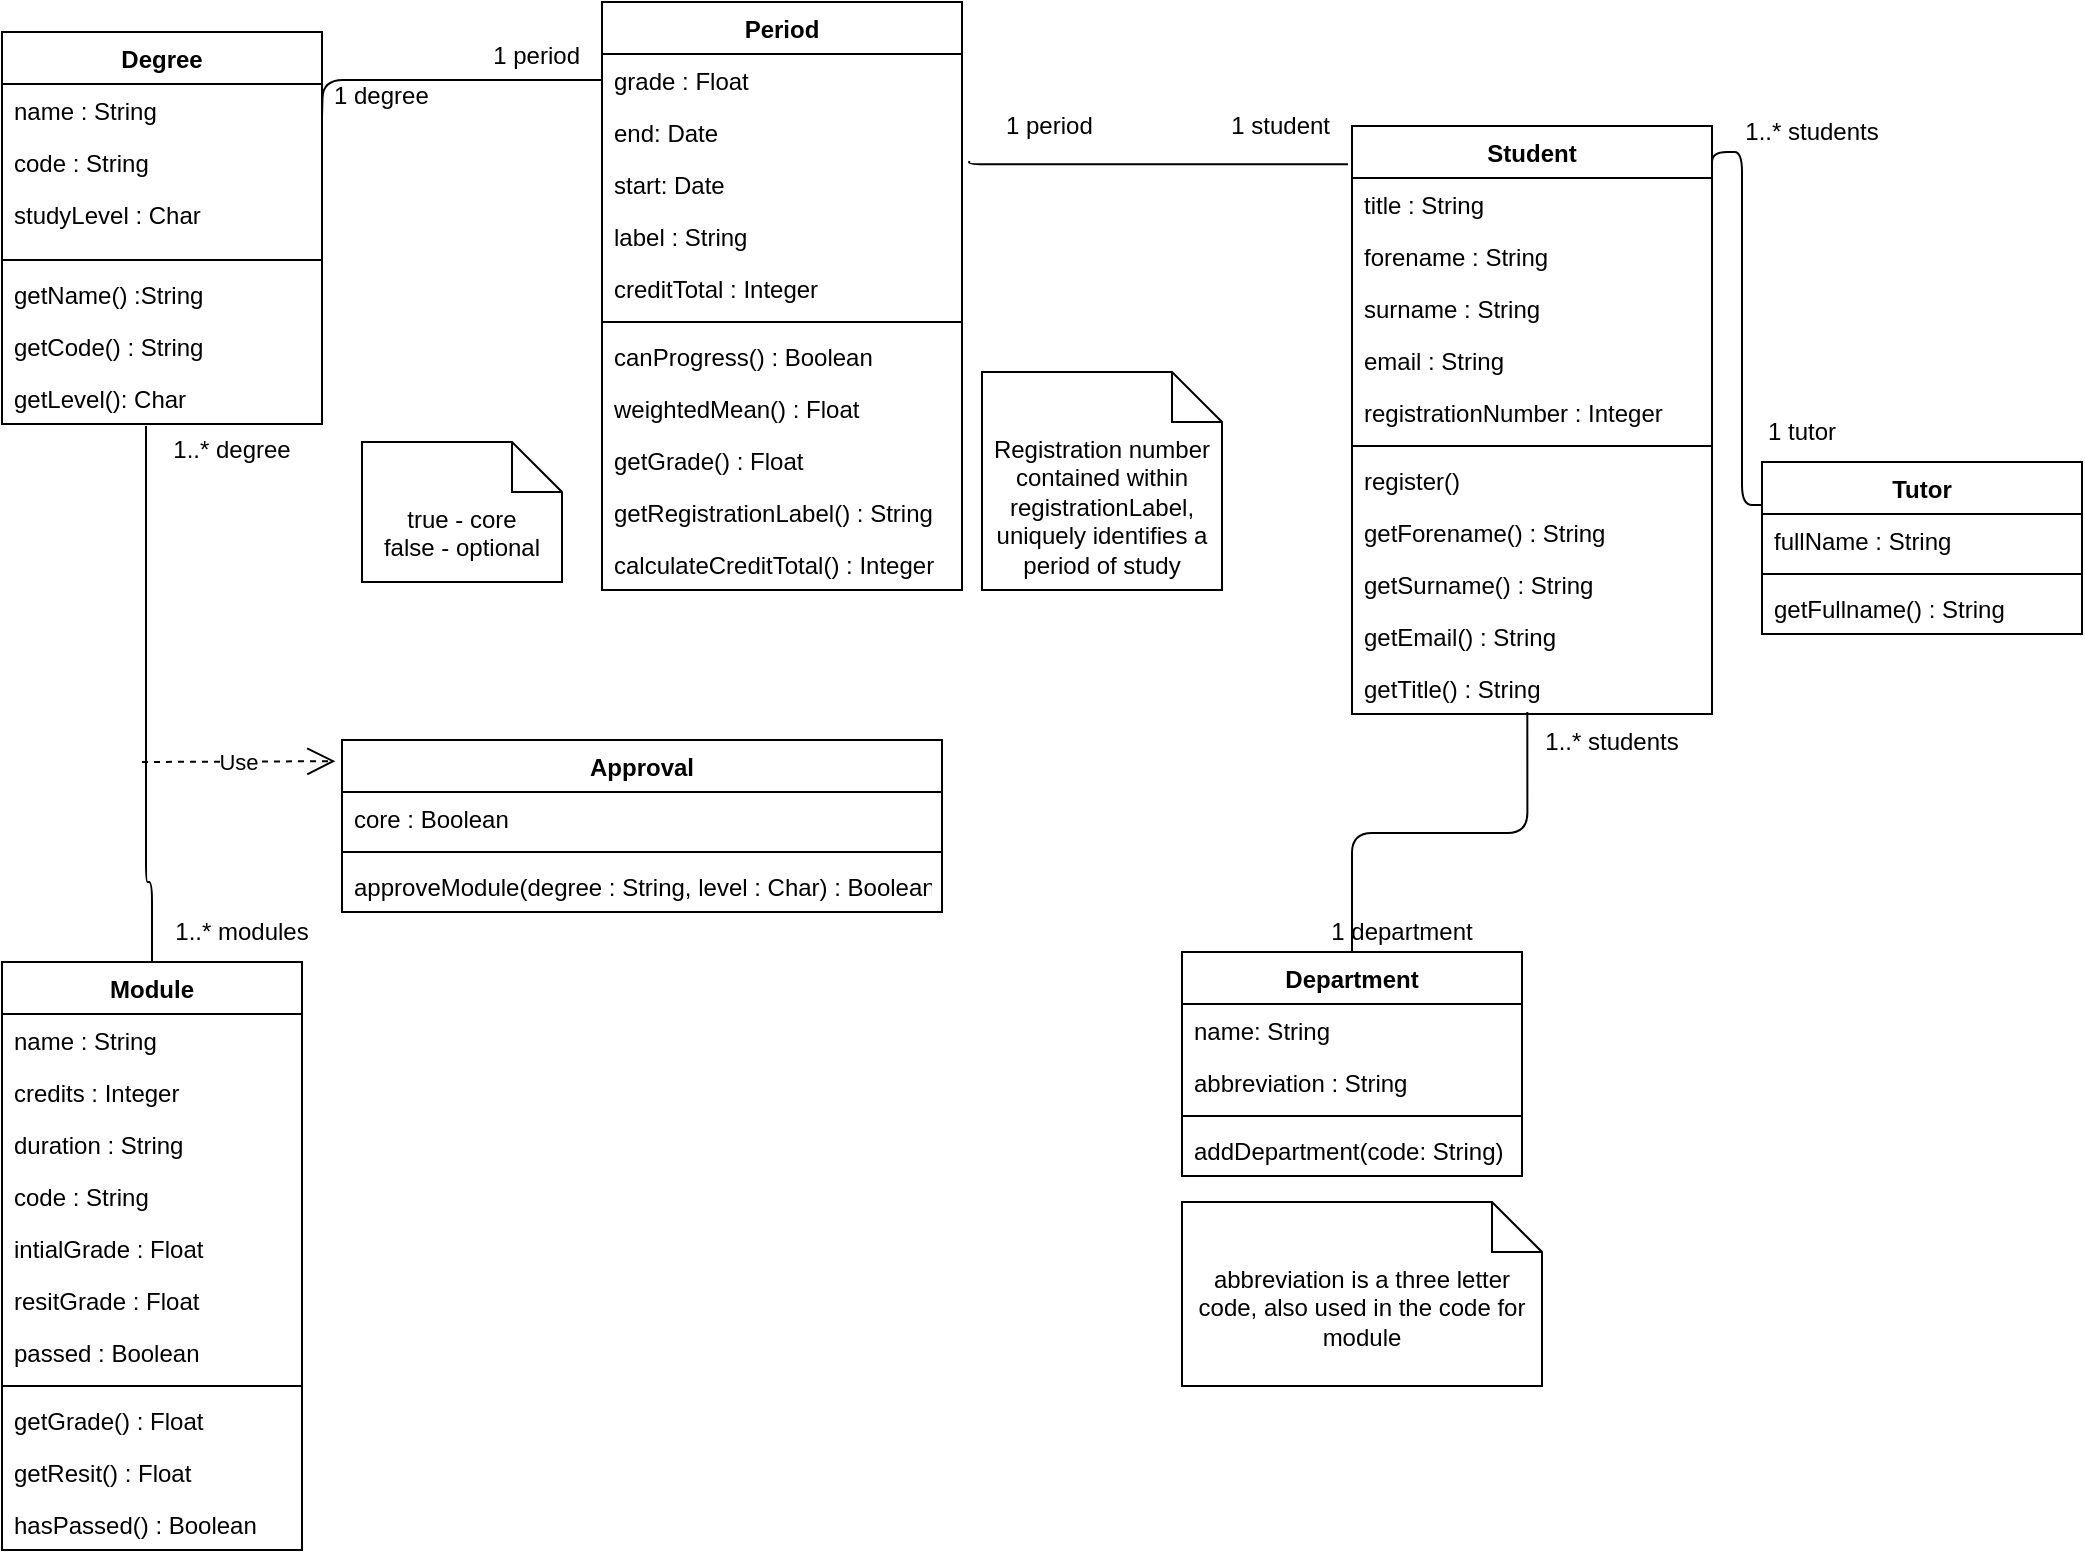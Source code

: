 <mxfile version="13.8.8" type="device"><diagram name="Page-1" id="c4acf3e9-155e-7222-9cf6-157b1a14988f"><mxGraphModel dx="1635" dy="903" grid="1" gridSize="10" guides="1" tooltips="1" connect="1" arrows="1" fold="1" page="1" pageScale="1" pageWidth="850" pageHeight="1100" background="#ffffff" math="0" shadow="0"><root><mxCell id="0"/><mxCell id="1" parent="0"/><mxCell id="rjz1OcBm1PRQuOsxwkTH-1" value="Degree" style="swimlane;fontStyle=1;align=center;verticalAlign=top;childLayout=stackLayout;horizontal=1;startSize=26;horizontalStack=0;resizeParent=1;resizeParentMax=0;resizeLast=0;collapsible=1;marginBottom=0;" parent="1" vertex="1"><mxGeometry x="10" y="15" width="160" height="196" as="geometry"/></mxCell><mxCell id="rjz1OcBm1PRQuOsxwkTH-5" value="name : String" style="text;strokeColor=none;fillColor=none;align=left;verticalAlign=top;spacingLeft=4;spacingRight=4;overflow=hidden;rotatable=0;points=[[0,0.5],[1,0.5]];portConstraint=eastwest;" parent="rjz1OcBm1PRQuOsxwkTH-1" vertex="1"><mxGeometry y="26" width="160" height="26" as="geometry"/></mxCell><mxCell id="rjz1OcBm1PRQuOsxwkTH-6" value="code : String" style="text;strokeColor=none;fillColor=none;align=left;verticalAlign=top;spacingLeft=4;spacingRight=4;overflow=hidden;rotatable=0;points=[[0,0.5],[1,0.5]];portConstraint=eastwest;" parent="rjz1OcBm1PRQuOsxwkTH-1" vertex="1"><mxGeometry y="52" width="160" height="26" as="geometry"/></mxCell><mxCell id="rjz1OcBm1PRQuOsxwkTH-2" value="studyLevel : Char" style="text;strokeColor=none;fillColor=none;align=left;verticalAlign=top;spacingLeft=4;spacingRight=4;overflow=hidden;rotatable=0;points=[[0,0.5],[1,0.5]];portConstraint=eastwest;" parent="rjz1OcBm1PRQuOsxwkTH-1" vertex="1"><mxGeometry y="78" width="160" height="32" as="geometry"/></mxCell><mxCell id="rjz1OcBm1PRQuOsxwkTH-3" value="" style="line;strokeWidth=1;fillColor=none;align=left;verticalAlign=middle;spacingTop=-1;spacingLeft=3;spacingRight=3;rotatable=0;labelPosition=right;points=[];portConstraint=eastwest;" parent="rjz1OcBm1PRQuOsxwkTH-1" vertex="1"><mxGeometry y="110" width="160" height="8" as="geometry"/></mxCell><mxCell id="rjz1OcBm1PRQuOsxwkTH-4" value="getName() :String" style="text;strokeColor=none;fillColor=none;align=left;verticalAlign=top;spacingLeft=4;spacingRight=4;overflow=hidden;rotatable=0;points=[[0,0.5],[1,0.5]];portConstraint=eastwest;" parent="rjz1OcBm1PRQuOsxwkTH-1" vertex="1"><mxGeometry y="118" width="160" height="26" as="geometry"/></mxCell><mxCell id="rjz1OcBm1PRQuOsxwkTH-17" value="getCode() : String" style="text;strokeColor=none;fillColor=none;align=left;verticalAlign=top;spacingLeft=4;spacingRight=4;overflow=hidden;rotatable=0;points=[[0,0.5],[1,0.5]];portConstraint=eastwest;" parent="rjz1OcBm1PRQuOsxwkTH-1" vertex="1"><mxGeometry y="144" width="160" height="26" as="geometry"/></mxCell><mxCell id="rjz1OcBm1PRQuOsxwkTH-18" value="getLevel(): Char" style="text;strokeColor=none;fillColor=none;align=left;verticalAlign=top;spacingLeft=4;spacingRight=4;overflow=hidden;rotatable=0;points=[[0,0.5],[1,0.5]];portConstraint=eastwest;" parent="rjz1OcBm1PRQuOsxwkTH-1" vertex="1"><mxGeometry y="170" width="160" height="26" as="geometry"/></mxCell><mxCell id="rjz1OcBm1PRQuOsxwkTH-23" value="Module&#10;" style="swimlane;fontStyle=1;align=center;verticalAlign=top;childLayout=stackLayout;horizontal=1;startSize=26;horizontalStack=0;resizeParent=1;resizeParentMax=0;resizeLast=0;collapsible=1;marginBottom=0;" parent="1" vertex="1"><mxGeometry x="10" y="480" width="150" height="294" as="geometry"/></mxCell><mxCell id="rjz1OcBm1PRQuOsxwkTH-24" value="name : String" style="text;strokeColor=none;fillColor=none;align=left;verticalAlign=top;spacingLeft=4;spacingRight=4;overflow=hidden;rotatable=0;points=[[0,0.5],[1,0.5]];portConstraint=eastwest;" parent="rjz1OcBm1PRQuOsxwkTH-23" vertex="1"><mxGeometry y="26" width="150" height="26" as="geometry"/></mxCell><mxCell id="rjz1OcBm1PRQuOsxwkTH-27" value="credits : Integer" style="text;strokeColor=none;fillColor=none;align=left;verticalAlign=top;spacingLeft=4;spacingRight=4;overflow=hidden;rotatable=0;points=[[0,0.5],[1,0.5]];portConstraint=eastwest;" parent="rjz1OcBm1PRQuOsxwkTH-23" vertex="1"><mxGeometry y="52" width="150" height="26" as="geometry"/></mxCell><mxCell id="rjz1OcBm1PRQuOsxwkTH-28" value="duration : String" style="text;strokeColor=none;fillColor=none;align=left;verticalAlign=top;spacingLeft=4;spacingRight=4;overflow=hidden;rotatable=0;points=[[0,0.5],[1,0.5]];portConstraint=eastwest;" parent="rjz1OcBm1PRQuOsxwkTH-23" vertex="1"><mxGeometry y="78" width="150" height="26" as="geometry"/></mxCell><mxCell id="rjz1OcBm1PRQuOsxwkTH-32" value="code : String" style="text;strokeColor=none;fillColor=none;align=left;verticalAlign=top;spacingLeft=4;spacingRight=4;overflow=hidden;rotatable=0;points=[[0,0.5],[1,0.5]];portConstraint=eastwest;" parent="rjz1OcBm1PRQuOsxwkTH-23" vertex="1"><mxGeometry y="104" width="150" height="26" as="geometry"/></mxCell><mxCell id="rjz1OcBm1PRQuOsxwkTH-29" value="intialGrade : Float" style="text;strokeColor=none;fillColor=none;align=left;verticalAlign=top;spacingLeft=4;spacingRight=4;overflow=hidden;rotatable=0;points=[[0,0.5],[1,0.5]];portConstraint=eastwest;" parent="rjz1OcBm1PRQuOsxwkTH-23" vertex="1"><mxGeometry y="130" width="150" height="26" as="geometry"/></mxCell><mxCell id="rjz1OcBm1PRQuOsxwkTH-30" value="resitGrade : Float" style="text;strokeColor=none;fillColor=none;align=left;verticalAlign=top;spacingLeft=4;spacingRight=4;overflow=hidden;rotatable=0;points=[[0,0.5],[1,0.5]];portConstraint=eastwest;" parent="rjz1OcBm1PRQuOsxwkTH-23" vertex="1"><mxGeometry y="156" width="150" height="26" as="geometry"/></mxCell><mxCell id="rjz1OcBm1PRQuOsxwkTH-102" value="passed : Boolean" style="text;strokeColor=none;fillColor=none;align=left;verticalAlign=top;spacingLeft=4;spacingRight=4;overflow=hidden;rotatable=0;points=[[0,0.5],[1,0.5]];portConstraint=eastwest;labelBackgroundColor=none;fontSize=12;" parent="rjz1OcBm1PRQuOsxwkTH-23" vertex="1"><mxGeometry y="182" width="150" height="26" as="geometry"/></mxCell><mxCell id="rjz1OcBm1PRQuOsxwkTH-25" value="" style="line;strokeWidth=1;fillColor=none;align=left;verticalAlign=middle;spacingTop=-1;spacingLeft=3;spacingRight=3;rotatable=0;labelPosition=right;points=[];portConstraint=eastwest;" parent="rjz1OcBm1PRQuOsxwkTH-23" vertex="1"><mxGeometry y="208" width="150" height="8" as="geometry"/></mxCell><mxCell id="rjz1OcBm1PRQuOsxwkTH-26" value="getGrade() : Float" style="text;strokeColor=none;fillColor=none;align=left;verticalAlign=top;spacingLeft=4;spacingRight=4;overflow=hidden;rotatable=0;points=[[0,0.5],[1,0.5]];portConstraint=eastwest;" parent="rjz1OcBm1PRQuOsxwkTH-23" vertex="1"><mxGeometry y="216" width="150" height="26" as="geometry"/></mxCell><mxCell id="rjz1OcBm1PRQuOsxwkTH-97" value="getResit() : Float" style="text;strokeColor=none;fillColor=none;align=left;verticalAlign=top;spacingLeft=4;spacingRight=4;overflow=hidden;rotatable=0;points=[[0,0.5],[1,0.5]];portConstraint=eastwest;labelBackgroundColor=none;" parent="rjz1OcBm1PRQuOsxwkTH-23" vertex="1"><mxGeometry y="242" width="150" height="26" as="geometry"/></mxCell><mxCell id="rjz1OcBm1PRQuOsxwkTH-103" value="hasPassed() : Boolean" style="text;strokeColor=none;fillColor=none;align=left;verticalAlign=top;spacingLeft=4;spacingRight=4;overflow=hidden;rotatable=0;points=[[0,0.5],[1,0.5]];portConstraint=eastwest;labelBackgroundColor=none;fontSize=12;" parent="rjz1OcBm1PRQuOsxwkTH-23" vertex="1"><mxGeometry y="268" width="150" height="26" as="geometry"/></mxCell><mxCell id="rjz1OcBm1PRQuOsxwkTH-33" value="Student&#10;" style="swimlane;fontStyle=1;align=center;verticalAlign=top;childLayout=stackLayout;horizontal=1;startSize=26;horizontalStack=0;resizeParent=1;resizeParentMax=0;resizeLast=0;collapsible=1;marginBottom=0;" parent="1" vertex="1"><mxGeometry x="685" y="62" width="180" height="294" as="geometry"/></mxCell><mxCell id="PQvyajeFnrVqaMVcbGp8-60" value="title : String" style="text;strokeColor=none;fillColor=none;align=left;verticalAlign=top;spacingLeft=4;spacingRight=4;overflow=hidden;rotatable=0;points=[[0,0.5],[1,0.5]];portConstraint=eastwest;" vertex="1" parent="rjz1OcBm1PRQuOsxwkTH-33"><mxGeometry y="26" width="180" height="26" as="geometry"/></mxCell><mxCell id="PQvyajeFnrVqaMVcbGp8-63" value="forename : String" style="text;strokeColor=none;fillColor=none;align=left;verticalAlign=top;spacingLeft=4;spacingRight=4;overflow=hidden;rotatable=0;points=[[0,0.5],[1,0.5]];portConstraint=eastwest;fontSize=12;" vertex="1" parent="rjz1OcBm1PRQuOsxwkTH-33"><mxGeometry y="52" width="180" height="26" as="geometry"/></mxCell><mxCell id="PQvyajeFnrVqaMVcbGp8-64" value="surname : String" style="text;strokeColor=none;fillColor=none;align=left;verticalAlign=top;spacingLeft=4;spacingRight=4;overflow=hidden;rotatable=0;points=[[0,0.5],[1,0.5]];portConstraint=eastwest;fontSize=12;" vertex="1" parent="rjz1OcBm1PRQuOsxwkTH-33"><mxGeometry y="78" width="180" height="26" as="geometry"/></mxCell><mxCell id="rjz1OcBm1PRQuOsxwkTH-39" value="email : String" style="text;strokeColor=none;fillColor=none;align=left;verticalAlign=top;spacingLeft=4;spacingRight=4;overflow=hidden;rotatable=0;points=[[0,0.5],[1,0.5]];portConstraint=eastwest;" parent="rjz1OcBm1PRQuOsxwkTH-33" vertex="1"><mxGeometry y="104" width="180" height="26" as="geometry"/></mxCell><mxCell id="PQvyajeFnrVqaMVcbGp8-83" value="registrationNumber : Integer" style="text;strokeColor=none;fillColor=none;align=left;verticalAlign=top;spacingLeft=4;spacingRight=4;overflow=hidden;rotatable=0;points=[[0,0.5],[1,0.5]];portConstraint=eastwest;fontSize=12;" vertex="1" parent="rjz1OcBm1PRQuOsxwkTH-33"><mxGeometry y="130" width="180" height="26" as="geometry"/></mxCell><mxCell id="rjz1OcBm1PRQuOsxwkTH-35" value="" style="line;strokeWidth=1;fillColor=none;align=left;verticalAlign=middle;spacingTop=-1;spacingLeft=3;spacingRight=3;rotatable=0;labelPosition=right;points=[];portConstraint=eastwest;" parent="rjz1OcBm1PRQuOsxwkTH-33" vertex="1"><mxGeometry y="156" width="180" height="8" as="geometry"/></mxCell><mxCell id="rjz1OcBm1PRQuOsxwkTH-36" value="register() " style="text;strokeColor=none;fillColor=none;align=left;verticalAlign=top;spacingLeft=4;spacingRight=4;overflow=hidden;rotatable=0;points=[[0,0.5],[1,0.5]];portConstraint=eastwest;" parent="rjz1OcBm1PRQuOsxwkTH-33" vertex="1"><mxGeometry y="164" width="180" height="26" as="geometry"/></mxCell><mxCell id="PQvyajeFnrVqaMVcbGp8-27" value="getForename() : String" style="text;strokeColor=none;fillColor=none;align=left;verticalAlign=top;spacingLeft=4;spacingRight=4;overflow=hidden;rotatable=0;points=[[0,0.5],[1,0.5]];portConstraint=eastwest;fontSize=12;" vertex="1" parent="rjz1OcBm1PRQuOsxwkTH-33"><mxGeometry y="190" width="180" height="26" as="geometry"/></mxCell><mxCell id="PQvyajeFnrVqaMVcbGp8-28" value="getSurname() : String" style="text;strokeColor=none;fillColor=none;align=left;verticalAlign=top;spacingLeft=4;spacingRight=4;overflow=hidden;rotatable=0;points=[[0,0.5],[1,0.5]];portConstraint=eastwest;fontSize=12;" vertex="1" parent="rjz1OcBm1PRQuOsxwkTH-33"><mxGeometry y="216" width="180" height="26" as="geometry"/></mxCell><mxCell id="PQvyajeFnrVqaMVcbGp8-29" value="getEmail() : String" style="text;strokeColor=none;fillColor=none;align=left;verticalAlign=top;spacingLeft=4;spacingRight=4;overflow=hidden;rotatable=0;points=[[0,0.5],[1,0.5]];portConstraint=eastwest;fontSize=12;" vertex="1" parent="rjz1OcBm1PRQuOsxwkTH-33"><mxGeometry y="242" width="180" height="26" as="geometry"/></mxCell><mxCell id="PQvyajeFnrVqaMVcbGp8-26" value="getTitle() : String" style="text;strokeColor=none;fillColor=none;align=left;verticalAlign=top;spacingLeft=4;spacingRight=4;overflow=hidden;rotatable=0;points=[[0,0.5],[1,0.5]];portConstraint=eastwest;fontSize=12;" vertex="1" parent="rjz1OcBm1PRQuOsxwkTH-33"><mxGeometry y="268" width="180" height="26" as="geometry"/></mxCell><mxCell id="rjz1OcBm1PRQuOsxwkTH-58" value="" style="endArrow=none;html=1;edgeStyle=orthogonalEdgeStyle;entryX=-0.011;entryY=0.065;entryDx=0;entryDy=0;entryPerimeter=0;exitX=1.02;exitY=0.06;exitDx=0;exitDy=0;exitPerimeter=0;" parent="1" target="rjz1OcBm1PRQuOsxwkTH-33" edge="1" source="rjz1OcBm1PRQuOsxwkTH-15"><mxGeometry relative="1" as="geometry"><mxPoint x="500" y="80" as="sourcePoint"/><mxPoint x="660" y="80" as="targetPoint"/><Array as="points"><mxPoint x="494" y="81"/></Array></mxGeometry></mxCell><mxCell id="rjz1OcBm1PRQuOsxwkTH-59" value="1 period" style="edgeLabel;resizable=0;html=1;align=left;verticalAlign=bottom;fontSize=12;" parent="rjz1OcBm1PRQuOsxwkTH-58" connectable="0" vertex="1"><mxGeometry x="-1" relative="1" as="geometry"><mxPoint x="16.4" y="-9.56" as="offset"/></mxGeometry></mxCell><mxCell id="rjz1OcBm1PRQuOsxwkTH-60" value="1 student" style="edgeLabel;resizable=0;html=1;align=right;verticalAlign=bottom;fontSize=12;" parent="rjz1OcBm1PRQuOsxwkTH-58" connectable="0" vertex="1"><mxGeometry x="1" relative="1" as="geometry"><mxPoint x="-8.06" y="-11.11" as="offset"/></mxGeometry></mxCell><mxCell id="rjz1OcBm1PRQuOsxwkTH-70" value="abbreviation is a three letter code, also used in the code for module" style="shape=note2;boundedLbl=1;whiteSpace=wrap;html=1;size=25;verticalAlign=top;align=center;" parent="1" vertex="1"><mxGeometry x="600" y="600" width="180" height="92" as="geometry"/></mxCell><mxCell id="rjz1OcBm1PRQuOsxwkTH-79" value="" style="endArrow=none;html=1;edgeStyle=orthogonalEdgeStyle;exitX=0.5;exitY=0;exitDx=0;exitDy=0;entryX=0.45;entryY=1.038;entryDx=0;entryDy=0;entryPerimeter=0;" parent="1" source="rjz1OcBm1PRQuOsxwkTH-23" target="rjz1OcBm1PRQuOsxwkTH-18" edge="1"><mxGeometry relative="1" as="geometry"><mxPoint x="170" y="380" as="sourcePoint"/><mxPoint x="90" y="300" as="targetPoint"/><Array as="points"><mxPoint x="82" y="440"/></Array></mxGeometry></mxCell><mxCell id="rjz1OcBm1PRQuOsxwkTH-85" value="Use" style="endArrow=open;endSize=12;dashed=1;html=1;entryX=-0.011;entryY=0.123;entryDx=0;entryDy=0;entryPerimeter=0;" parent="1" edge="1" target="PQvyajeFnrVqaMVcbGp8-32"><mxGeometry width="160" relative="1" as="geometry"><mxPoint x="80" y="380" as="sourcePoint"/><mxPoint x="190" y="380.5" as="targetPoint"/></mxGeometry></mxCell><mxCell id="rjz1OcBm1PRQuOsxwkTH-98" value="Registration number contained within registrationLabel, uniquely identifies a period of study" style="shape=note2;boundedLbl=1;whiteSpace=wrap;html=1;size=25;verticalAlign=top;align=center;labelBackgroundColor=none;fillColor=none;" parent="1" vertex="1"><mxGeometry x="500" y="185" width="120" height="109" as="geometry"/></mxCell><mxCell id="rjz1OcBm1PRQuOsxwkTH-99" value="" style="endArrow=none;html=1;edgeStyle=orthogonalEdgeStyle;fontSize=12;entryX=0;entryY=0.5;entryDx=0;entryDy=0;" parent="1" target="PQvyajeFnrVqaMVcbGp8-19" edge="1"><mxGeometry relative="1" as="geometry"><mxPoint x="170" y="57" as="sourcePoint"/><mxPoint x="390" y="33" as="targetPoint"/></mxGeometry></mxCell><mxCell id="rjz1OcBm1PRQuOsxwkTH-100" value="1 degree" style="edgeLabel;resizable=0;html=1;align=left;verticalAlign=bottom;fontSize=12;" parent="rjz1OcBm1PRQuOsxwkTH-99" connectable="0" vertex="1"><mxGeometry x="-1" relative="1" as="geometry"><mxPoint x="4" y="-2" as="offset"/></mxGeometry></mxCell><mxCell id="rjz1OcBm1PRQuOsxwkTH-101" value="1 period" style="edgeLabel;resizable=0;html=1;align=right;verticalAlign=bottom;fontSize=12;" parent="rjz1OcBm1PRQuOsxwkTH-99" connectable="0" vertex="1"><mxGeometry x="1" relative="1" as="geometry"><mxPoint x="-10" y="-4" as="offset"/></mxGeometry></mxCell><mxCell id="PQvyajeFnrVqaMVcbGp8-2" value="1..* degree" style="text;html=1;strokeColor=none;fillColor=none;align=center;verticalAlign=middle;whiteSpace=wrap;rounded=0;" vertex="1" parent="1"><mxGeometry x="90" y="214" width="70" height="20" as="geometry"/></mxCell><mxCell id="PQvyajeFnrVqaMVcbGp8-3" value="1..* modules" style="text;html=1;strokeColor=none;fillColor=none;align=center;verticalAlign=middle;whiteSpace=wrap;rounded=0;" vertex="1" parent="1"><mxGeometry x="90" y="455" width="80" height="20" as="geometry"/></mxCell><mxCell id="PQvyajeFnrVqaMVcbGp8-6" value="Department" style="swimlane;fontStyle=1;align=center;verticalAlign=top;childLayout=stackLayout;horizontal=1;startSize=26;horizontalStack=0;resizeParent=1;resizeParentMax=0;resizeLast=0;collapsible=1;marginBottom=0;" vertex="1" parent="1"><mxGeometry x="600" y="475" width="170" height="112" as="geometry"/></mxCell><mxCell id="PQvyajeFnrVqaMVcbGp8-7" value="name: String" style="text;strokeColor=none;fillColor=none;align=left;verticalAlign=top;spacingLeft=4;spacingRight=4;overflow=hidden;rotatable=0;points=[[0,0.5],[1,0.5]];portConstraint=eastwest;" vertex="1" parent="PQvyajeFnrVqaMVcbGp8-6"><mxGeometry y="26" width="170" height="26" as="geometry"/></mxCell><mxCell id="PQvyajeFnrVqaMVcbGp8-10" value="abbreviation : String" style="text;strokeColor=none;fillColor=none;align=left;verticalAlign=top;spacingLeft=4;spacingRight=4;overflow=hidden;rotatable=0;points=[[0,0.5],[1,0.5]];portConstraint=eastwest;" vertex="1" parent="PQvyajeFnrVqaMVcbGp8-6"><mxGeometry y="52" width="170" height="26" as="geometry"/></mxCell><mxCell id="PQvyajeFnrVqaMVcbGp8-8" value="" style="line;strokeWidth=1;fillColor=none;align=left;verticalAlign=middle;spacingTop=-1;spacingLeft=3;spacingRight=3;rotatable=0;labelPosition=right;points=[];portConstraint=eastwest;" vertex="1" parent="PQvyajeFnrVqaMVcbGp8-6"><mxGeometry y="78" width="170" height="8" as="geometry"/></mxCell><mxCell id="PQvyajeFnrVqaMVcbGp8-9" value="addDepartment(code: String) " style="text;strokeColor=none;fillColor=none;align=left;verticalAlign=top;spacingLeft=4;spacingRight=4;overflow=hidden;rotatable=0;points=[[0,0.5],[1,0.5]];portConstraint=eastwest;" vertex="1" parent="PQvyajeFnrVqaMVcbGp8-6"><mxGeometry y="86" width="170" height="26" as="geometry"/></mxCell><mxCell id="PQvyajeFnrVqaMVcbGp8-13" value="" style="endArrow=none;html=1;edgeStyle=orthogonalEdgeStyle;entryX=0.5;entryY=0;entryDx=0;entryDy=0;exitX=0.487;exitY=0.962;exitDx=0;exitDy=0;exitPerimeter=0;" edge="1" parent="1" source="PQvyajeFnrVqaMVcbGp8-26" target="PQvyajeFnrVqaMVcbGp8-6"><mxGeometry relative="1" as="geometry"><mxPoint x="770" y="335" as="sourcePoint"/><mxPoint x="500" y="595.22" as="targetPoint"/></mxGeometry></mxCell><mxCell id="PQvyajeFnrVqaMVcbGp8-16" value="1..* students" style="text;html=1;strokeColor=none;fillColor=none;align=center;verticalAlign=middle;whiteSpace=wrap;rounded=0;" vertex="1" parent="1"><mxGeometry x="775" y="360" width="80" height="20" as="geometry"/></mxCell><mxCell id="PQvyajeFnrVqaMVcbGp8-17" value="1 department" style="text;html=1;strokeColor=none;fillColor=none;align=center;verticalAlign=middle;whiteSpace=wrap;rounded=0;" vertex="1" parent="1"><mxGeometry x="640" y="455" width="140" height="20" as="geometry"/></mxCell><mxCell id="PQvyajeFnrVqaMVcbGp8-18" value="Period" style="swimlane;fontStyle=1;align=center;verticalAlign=top;childLayout=stackLayout;horizontal=1;startSize=26;horizontalStack=0;resizeParent=1;resizeParentMax=0;resizeLast=0;collapsible=1;marginBottom=0;" vertex="1" parent="1"><mxGeometry x="310" width="180" height="294" as="geometry"/></mxCell><mxCell id="PQvyajeFnrVqaMVcbGp8-19" value="grade : Float" style="text;strokeColor=none;fillColor=none;align=left;verticalAlign=top;spacingLeft=4;spacingRight=4;overflow=hidden;rotatable=0;points=[[0,0.5],[1,0.5]];portConstraint=eastwest;" vertex="1" parent="PQvyajeFnrVqaMVcbGp8-18"><mxGeometry y="26" width="180" height="26" as="geometry"/></mxCell><mxCell id="rjz1OcBm1PRQuOsxwkTH-16" value="end: Date" style="text;strokeColor=none;fillColor=none;align=left;verticalAlign=top;spacingLeft=4;spacingRight=4;overflow=hidden;rotatable=0;points=[[0,0.5],[1,0.5]];portConstraint=eastwest;" parent="PQvyajeFnrVqaMVcbGp8-18" vertex="1"><mxGeometry y="52" width="180" height="26" as="geometry"/></mxCell><mxCell id="rjz1OcBm1PRQuOsxwkTH-15" value="start: Date" style="text;strokeColor=none;fillColor=none;align=left;verticalAlign=top;spacingLeft=4;spacingRight=4;overflow=hidden;rotatable=0;points=[[0,0.5],[1,0.5]];portConstraint=eastwest;" parent="PQvyajeFnrVqaMVcbGp8-18" vertex="1"><mxGeometry y="78" width="180" height="26" as="geometry"/></mxCell><mxCell id="PQvyajeFnrVqaMVcbGp8-22" value="label : String" style="text;strokeColor=none;fillColor=none;align=left;verticalAlign=top;spacingLeft=4;spacingRight=4;overflow=hidden;rotatable=0;points=[[0,0.5],[1,0.5]];portConstraint=eastwest;" vertex="1" parent="PQvyajeFnrVqaMVcbGp8-18"><mxGeometry y="104" width="180" height="26" as="geometry"/></mxCell><mxCell id="PQvyajeFnrVqaMVcbGp8-53" value="creditTotal : Integer" style="text;strokeColor=none;fillColor=none;align=left;verticalAlign=top;spacingLeft=4;spacingRight=4;overflow=hidden;rotatable=0;points=[[0,0.5],[1,0.5]];portConstraint=eastwest;fontSize=12;" vertex="1" parent="PQvyajeFnrVqaMVcbGp8-18"><mxGeometry y="130" width="180" height="26" as="geometry"/></mxCell><mxCell id="PQvyajeFnrVqaMVcbGp8-20" value="" style="line;strokeWidth=1;fillColor=none;align=left;verticalAlign=middle;spacingTop=-1;spacingLeft=3;spacingRight=3;rotatable=0;labelPosition=right;points=[];portConstraint=eastwest;" vertex="1" parent="PQvyajeFnrVqaMVcbGp8-18"><mxGeometry y="156" width="180" height="8" as="geometry"/></mxCell><mxCell id="PQvyajeFnrVqaMVcbGp8-21" value="canProgress() : Boolean" style="text;strokeColor=none;fillColor=none;align=left;verticalAlign=top;spacingLeft=4;spacingRight=4;overflow=hidden;rotatable=0;points=[[0,0.5],[1,0.5]];portConstraint=eastwest;" vertex="1" parent="PQvyajeFnrVqaMVcbGp8-18"><mxGeometry y="164" width="180" height="26" as="geometry"/></mxCell><mxCell id="PQvyajeFnrVqaMVcbGp8-23" value="weightedMean() : Float" style="text;strokeColor=none;fillColor=none;align=left;verticalAlign=top;spacingLeft=4;spacingRight=4;overflow=hidden;rotatable=0;points=[[0,0.5],[1,0.5]];portConstraint=eastwest;" vertex="1" parent="PQvyajeFnrVqaMVcbGp8-18"><mxGeometry y="190" width="180" height="26" as="geometry"/></mxCell><mxCell id="PQvyajeFnrVqaMVcbGp8-30" value="getGrade() : Float" style="text;strokeColor=none;fillColor=none;align=left;verticalAlign=top;spacingLeft=4;spacingRight=4;overflow=hidden;rotatable=0;points=[[0,0.5],[1,0.5]];portConstraint=eastwest;fontSize=12;" vertex="1" parent="PQvyajeFnrVqaMVcbGp8-18"><mxGeometry y="216" width="180" height="26" as="geometry"/></mxCell><mxCell id="PQvyajeFnrVqaMVcbGp8-84" value="getRegistrationLabel() : String" style="text;strokeColor=none;fillColor=none;align=left;verticalAlign=top;spacingLeft=4;spacingRight=4;overflow=hidden;rotatable=0;points=[[0,0.5],[1,0.5]];portConstraint=eastwest;fontSize=12;" vertex="1" parent="PQvyajeFnrVqaMVcbGp8-18"><mxGeometry y="242" width="180" height="26" as="geometry"/></mxCell><mxCell id="PQvyajeFnrVqaMVcbGp8-52" value="calculateCreditTotal() : Integer" style="text;strokeColor=none;fillColor=none;align=left;verticalAlign=top;spacingLeft=4;spacingRight=4;overflow=hidden;rotatable=0;points=[[0,0.5],[1,0.5]];portConstraint=eastwest;" vertex="1" parent="PQvyajeFnrVqaMVcbGp8-18"><mxGeometry y="268" width="180" height="26" as="geometry"/></mxCell><mxCell id="PQvyajeFnrVqaMVcbGp8-32" value="Approval" style="swimlane;fontStyle=1;align=center;verticalAlign=top;childLayout=stackLayout;horizontal=1;startSize=26;horizontalStack=0;resizeParent=1;resizeParentMax=0;resizeLast=0;collapsible=1;marginBottom=0;fontSize=12;" vertex="1" parent="1"><mxGeometry x="180" y="369" width="300" height="86" as="geometry"/></mxCell><mxCell id="PQvyajeFnrVqaMVcbGp8-33" value="core : Boolean" style="text;strokeColor=none;fillColor=none;align=left;verticalAlign=top;spacingLeft=4;spacingRight=4;overflow=hidden;rotatable=0;points=[[0,0.5],[1,0.5]];portConstraint=eastwest;" vertex="1" parent="PQvyajeFnrVqaMVcbGp8-32"><mxGeometry y="26" width="300" height="26" as="geometry"/></mxCell><mxCell id="PQvyajeFnrVqaMVcbGp8-34" value="" style="line;strokeWidth=1;fillColor=none;align=left;verticalAlign=middle;spacingTop=-1;spacingLeft=3;spacingRight=3;rotatable=0;labelPosition=right;points=[];portConstraint=eastwest;" vertex="1" parent="PQvyajeFnrVqaMVcbGp8-32"><mxGeometry y="52" width="300" height="8" as="geometry"/></mxCell><mxCell id="PQvyajeFnrVqaMVcbGp8-31" value="approveModule(degree : String, level : Char) : Boolean" style="text;strokeColor=none;fillColor=none;align=left;verticalAlign=top;spacingLeft=4;spacingRight=4;overflow=hidden;rotatable=0;points=[[0,0.5],[1,0.5]];portConstraint=eastwest;fontSize=12;" vertex="1" parent="PQvyajeFnrVqaMVcbGp8-32"><mxGeometry y="60" width="300" height="26" as="geometry"/></mxCell><mxCell id="PQvyajeFnrVqaMVcbGp8-72" value="true - core&lt;br&gt;false - optional" style="shape=note2;boundedLbl=1;whiteSpace=wrap;html=1;size=25;verticalAlign=top;align=center;labelBackgroundColor=none;fillColor=none;" vertex="1" parent="1"><mxGeometry x="190" y="220" width="100" height="70" as="geometry"/></mxCell><mxCell id="PQvyajeFnrVqaMVcbGp8-73" value="" style="endArrow=none;html=1;edgeStyle=orthogonalEdgeStyle;fontSize=12;entryX=0;entryY=0.25;entryDx=0;entryDy=0;" edge="1" parent="1" target="PQvyajeFnrVqaMVcbGp8-79"><mxGeometry relative="1" as="geometry"><mxPoint x="865" y="85" as="sourcePoint"/><mxPoint x="975" y="75" as="targetPoint"/><Array as="points"><mxPoint x="865" y="75"/><mxPoint x="880" y="75"/><mxPoint x="880" y="252"/></Array></mxGeometry></mxCell><mxCell id="PQvyajeFnrVqaMVcbGp8-76" value="1..* students" style="text;html=1;strokeColor=none;fillColor=none;align=center;verticalAlign=middle;whiteSpace=wrap;rounded=0;fontSize=12;" vertex="1" parent="1"><mxGeometry x="875" y="55" width="80" height="20" as="geometry"/></mxCell><mxCell id="PQvyajeFnrVqaMVcbGp8-77" value="1 tutor" style="text;html=1;strokeColor=none;fillColor=none;align=center;verticalAlign=middle;whiteSpace=wrap;rounded=0;fontSize=12;" vertex="1" parent="1"><mxGeometry x="890" y="200" width="40" height="30" as="geometry"/></mxCell><mxCell id="PQvyajeFnrVqaMVcbGp8-79" value="Tutor" style="swimlane;fontStyle=1;align=center;verticalAlign=top;childLayout=stackLayout;horizontal=1;startSize=26;horizontalStack=0;resizeParent=1;resizeParentMax=0;resizeLast=0;collapsible=1;marginBottom=0;fontSize=12;" vertex="1" parent="1"><mxGeometry x="890" y="230" width="160" height="86" as="geometry"/></mxCell><mxCell id="PQvyajeFnrVqaMVcbGp8-80" value="fullName : String" style="text;strokeColor=none;fillColor=none;align=left;verticalAlign=top;spacingLeft=4;spacingRight=4;overflow=hidden;rotatable=0;points=[[0,0.5],[1,0.5]];portConstraint=eastwest;" vertex="1" parent="PQvyajeFnrVqaMVcbGp8-79"><mxGeometry y="26" width="160" height="26" as="geometry"/></mxCell><mxCell id="PQvyajeFnrVqaMVcbGp8-81" value="" style="line;strokeWidth=1;fillColor=none;align=left;verticalAlign=middle;spacingTop=-1;spacingLeft=3;spacingRight=3;rotatable=0;labelPosition=right;points=[];portConstraint=eastwest;" vertex="1" parent="PQvyajeFnrVqaMVcbGp8-79"><mxGeometry y="52" width="160" height="8" as="geometry"/></mxCell><mxCell id="PQvyajeFnrVqaMVcbGp8-82" value="getFullname() : String" style="text;strokeColor=none;fillColor=none;align=left;verticalAlign=top;spacingLeft=4;spacingRight=4;overflow=hidden;rotatable=0;points=[[0,0.5],[1,0.5]];portConstraint=eastwest;" vertex="1" parent="PQvyajeFnrVqaMVcbGp8-79"><mxGeometry y="60" width="160" height="26" as="geometry"/></mxCell><mxCell id="PQvyajeFnrVqaMVcbGp8-85" style="edgeStyle=orthogonalEdgeStyle;rounded=0;orthogonalLoop=1;jettySize=auto;html=1;exitX=0.5;exitY=1;exitDx=0;exitDy=0;fontSize=12;" edge="1" parent="1" source="PQvyajeFnrVqaMVcbGp8-3" target="PQvyajeFnrVqaMVcbGp8-3"><mxGeometry relative="1" as="geometry"/></mxCell></root></mxGraphModel></diagram></mxfile>